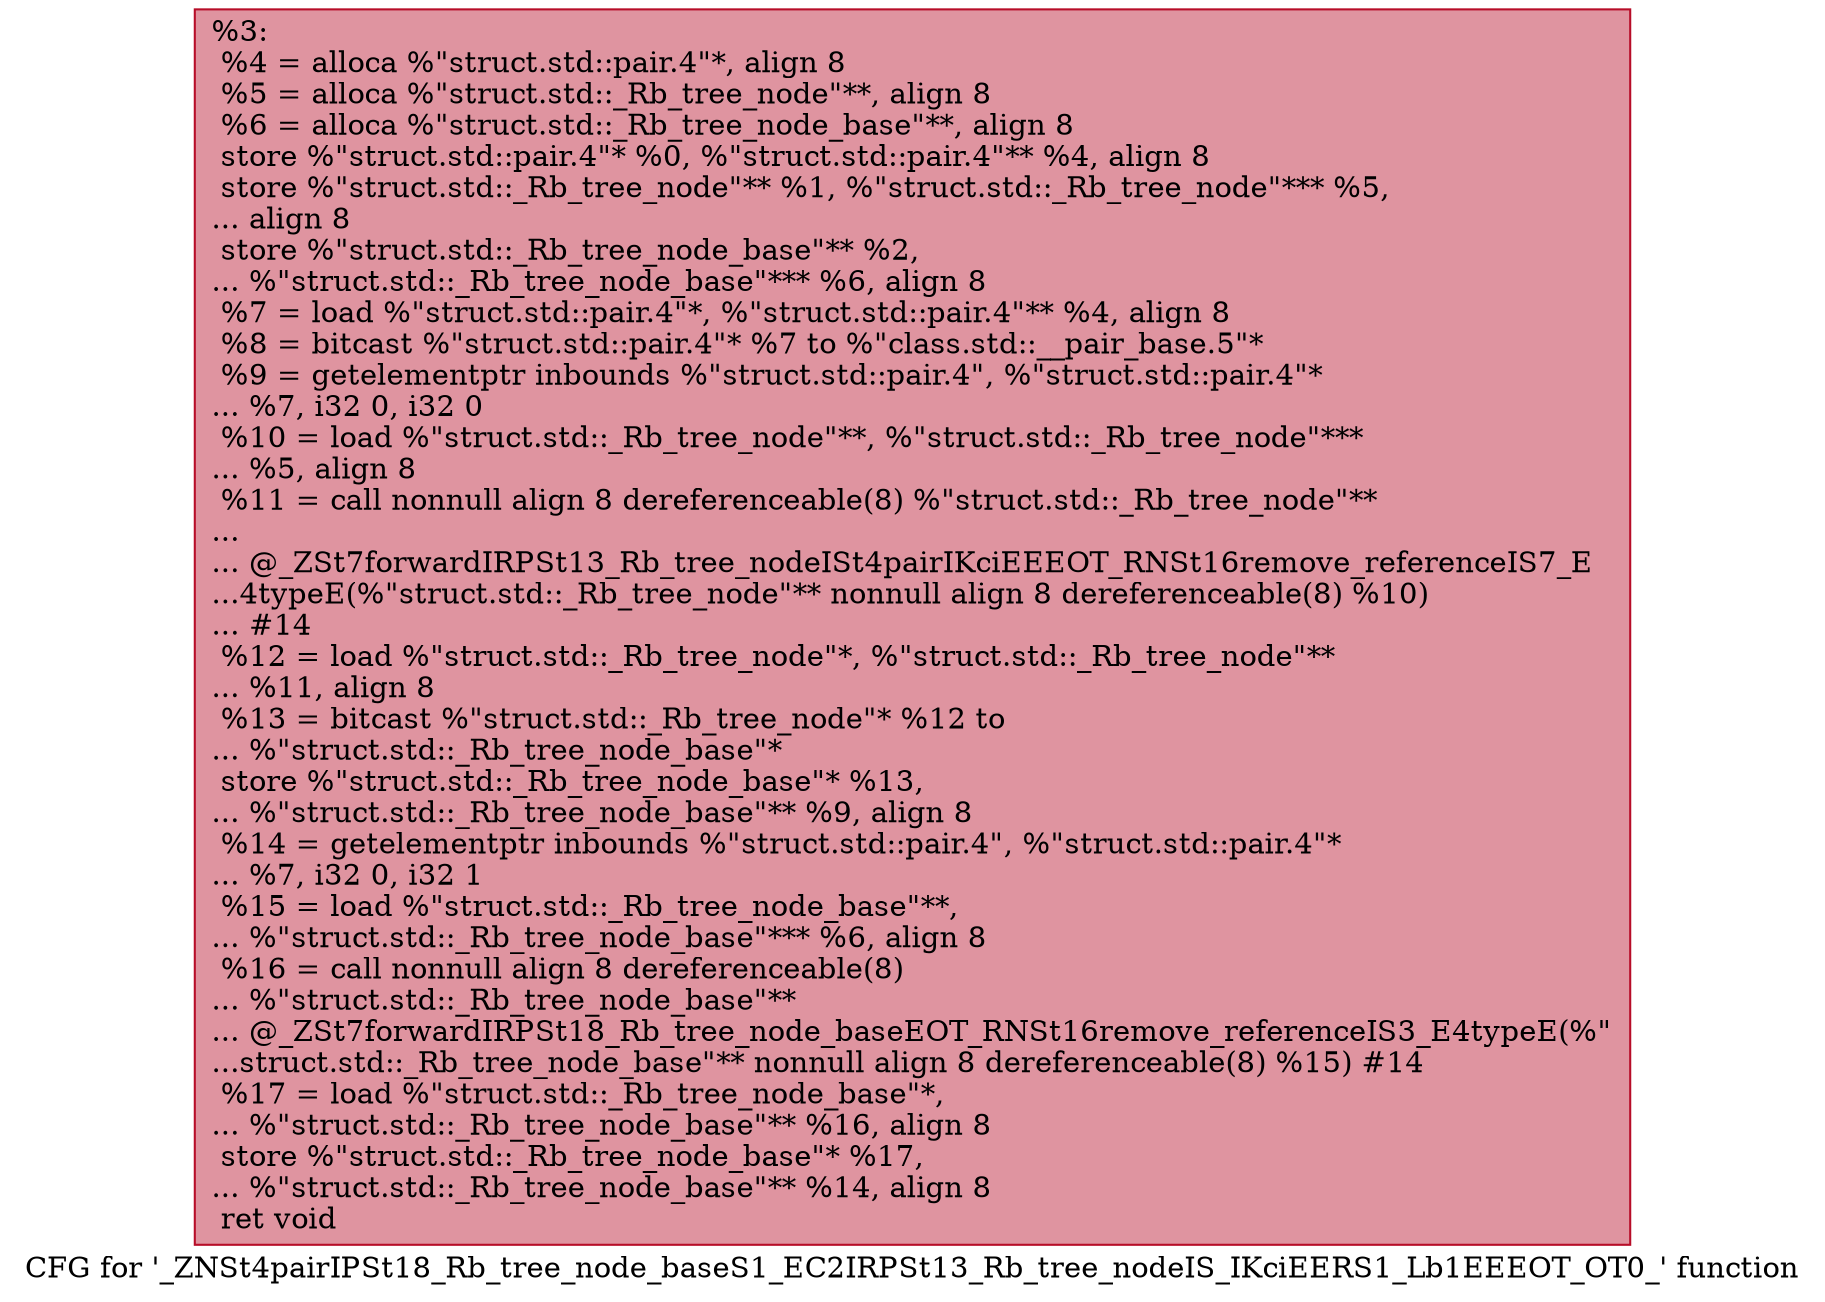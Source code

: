digraph "CFG for '_ZNSt4pairIPSt18_Rb_tree_node_baseS1_EC2IRPSt13_Rb_tree_nodeIS_IKciEERS1_Lb1EEEOT_OT0_' function" {
	label="CFG for '_ZNSt4pairIPSt18_Rb_tree_node_baseS1_EC2IRPSt13_Rb_tree_nodeIS_IKciEERS1_Lb1EEEOT_OT0_' function";

	Node0x557bfd536c80 [shape=record,color="#b70d28ff", style=filled, fillcolor="#b70d2870",label="{%3:\l  %4 = alloca %\"struct.std::pair.4\"*, align 8\l  %5 = alloca %\"struct.std::_Rb_tree_node\"**, align 8\l  %6 = alloca %\"struct.std::_Rb_tree_node_base\"**, align 8\l  store %\"struct.std::pair.4\"* %0, %\"struct.std::pair.4\"** %4, align 8\l  store %\"struct.std::_Rb_tree_node\"** %1, %\"struct.std::_Rb_tree_node\"*** %5,\l... align 8\l  store %\"struct.std::_Rb_tree_node_base\"** %2,\l... %\"struct.std::_Rb_tree_node_base\"*** %6, align 8\l  %7 = load %\"struct.std::pair.4\"*, %\"struct.std::pair.4\"** %4, align 8\l  %8 = bitcast %\"struct.std::pair.4\"* %7 to %\"class.std::__pair_base.5\"*\l  %9 = getelementptr inbounds %\"struct.std::pair.4\", %\"struct.std::pair.4\"*\l... %7, i32 0, i32 0\l  %10 = load %\"struct.std::_Rb_tree_node\"**, %\"struct.std::_Rb_tree_node\"***\l... %5, align 8\l  %11 = call nonnull align 8 dereferenceable(8) %\"struct.std::_Rb_tree_node\"**\l...\l... @_ZSt7forwardIRPSt13_Rb_tree_nodeISt4pairIKciEEEOT_RNSt16remove_referenceIS7_E\l...4typeE(%\"struct.std::_Rb_tree_node\"** nonnull align 8 dereferenceable(8) %10)\l... #14\l  %12 = load %\"struct.std::_Rb_tree_node\"*, %\"struct.std::_Rb_tree_node\"**\l... %11, align 8\l  %13 = bitcast %\"struct.std::_Rb_tree_node\"* %12 to\l... %\"struct.std::_Rb_tree_node_base\"*\l  store %\"struct.std::_Rb_tree_node_base\"* %13,\l... %\"struct.std::_Rb_tree_node_base\"** %9, align 8\l  %14 = getelementptr inbounds %\"struct.std::pair.4\", %\"struct.std::pair.4\"*\l... %7, i32 0, i32 1\l  %15 = load %\"struct.std::_Rb_tree_node_base\"**,\l... %\"struct.std::_Rb_tree_node_base\"*** %6, align 8\l  %16 = call nonnull align 8 dereferenceable(8)\l... %\"struct.std::_Rb_tree_node_base\"**\l... @_ZSt7forwardIRPSt18_Rb_tree_node_baseEOT_RNSt16remove_referenceIS3_E4typeE(%\"\l...struct.std::_Rb_tree_node_base\"** nonnull align 8 dereferenceable(8) %15) #14\l  %17 = load %\"struct.std::_Rb_tree_node_base\"*,\l... %\"struct.std::_Rb_tree_node_base\"** %16, align 8\l  store %\"struct.std::_Rb_tree_node_base\"* %17,\l... %\"struct.std::_Rb_tree_node_base\"** %14, align 8\l  ret void\l}"];
}
